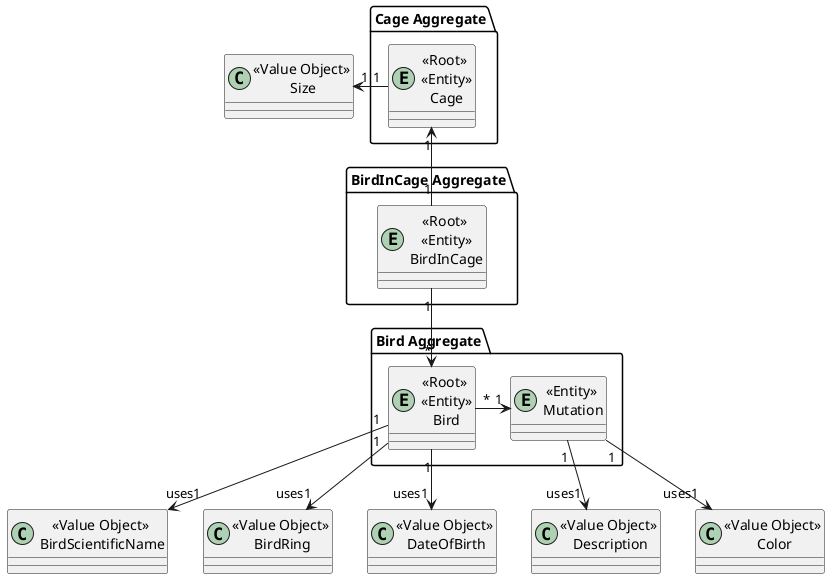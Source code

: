 @startuml

package "Bird Aggregate"{
    entity "<<Root>>\n <<Entity>>\n Bird" as BE
    entity "<<Entity>>\n Mutation" as MUT
}

class "<<Value Object>>\n BirdScientificName" as BSN

class "<<Value Object>>\n BirdRing" as BR

class "<<Value Object>>\n DateOfBirth" as DB

class "<<Value Object>>\n Description" as DC

class "<<Value Object>>\n Color" as CL



BE "*" -r-> "1" MUT

'uses Bird
BE "1" --> "uses1" BSN
BE "1" --> "uses1" BR
BE "1" --> "uses1" DB

'uses Mutation
MUT "1" --> "uses1" DC
MUT "1" --> "uses1" CL

package "Cage Aggregate"{
    entity "<<Root>>\n <<Entity>>\n Cage" as CG
}

class "<<Value Object>>\n Size" as SZ

'uses cage
CG "1" -l-> "1" SZ

package "BirdInCage Aggregate"{
    entity "<<Root>>\n <<Entity>>\n BirdInCage" as BCG
}

BCG "1" --> "*" BE
BCG "1" -u-> "1" CG
@enduml